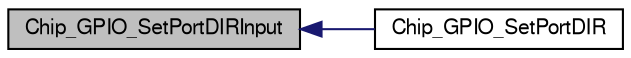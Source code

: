 digraph "Chip_GPIO_SetPortDIRInput"
{
  edge [fontname="FreeSans",fontsize="10",labelfontname="FreeSans",labelfontsize="10"];
  node [fontname="FreeSans",fontsize="10",shape=record];
  rankdir="LR";
  Node1 [label="Chip_GPIO_SetPortDIRInput",height=0.2,width=0.4,color="black", fillcolor="grey75", style="filled", fontcolor="black"];
  Node1 -> Node2 [dir="back",color="midnightblue",fontsize="10",style="solid"];
  Node2 [label="Chip_GPIO_SetPortDIR",height=0.2,width=0.4,color="black", fillcolor="white", style="filled",URL="$group__GPIO__17XX__40XX.html#ga6ceffe51a34be90a077b22657b1f90f0",tooltip="Set GPIO direction for a all selected GPIO pins to an input or output. "];
}

